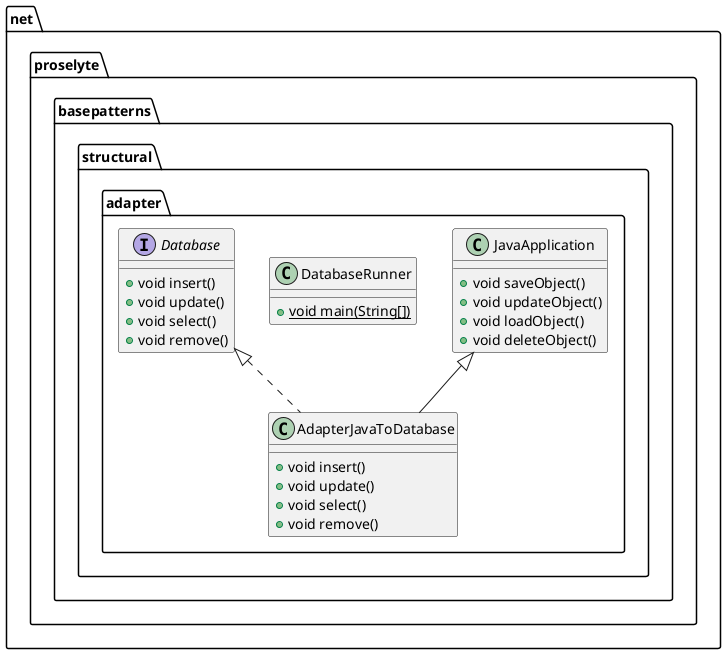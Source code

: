 @startuml
class net.proselyte.basepatterns.structural.adapter.JavaApplication {
+ void saveObject()
+ void updateObject()
+ void loadObject()
+ void deleteObject()
}

class net.proselyte.basepatterns.structural.adapter.DatabaseRunner {
+ {static} void main(String[])
}

class net.proselyte.basepatterns.structural.adapter.AdapterJavaToDatabase {
+ void insert()
+ void update()
+ void select()
+ void remove()
}

interface net.proselyte.basepatterns.structural.adapter.Database {
+ void insert()
+ void update()
+ void select()
+ void remove()
}



net.proselyte.basepatterns.structural.adapter.Database <|.. net.proselyte.basepatterns.structural.adapter.AdapterJavaToDatabase
net.proselyte.basepatterns.structural.adapter.JavaApplication <|-- net.proselyte.basepatterns.structural.adapter.AdapterJavaToDatabase
@enduml
